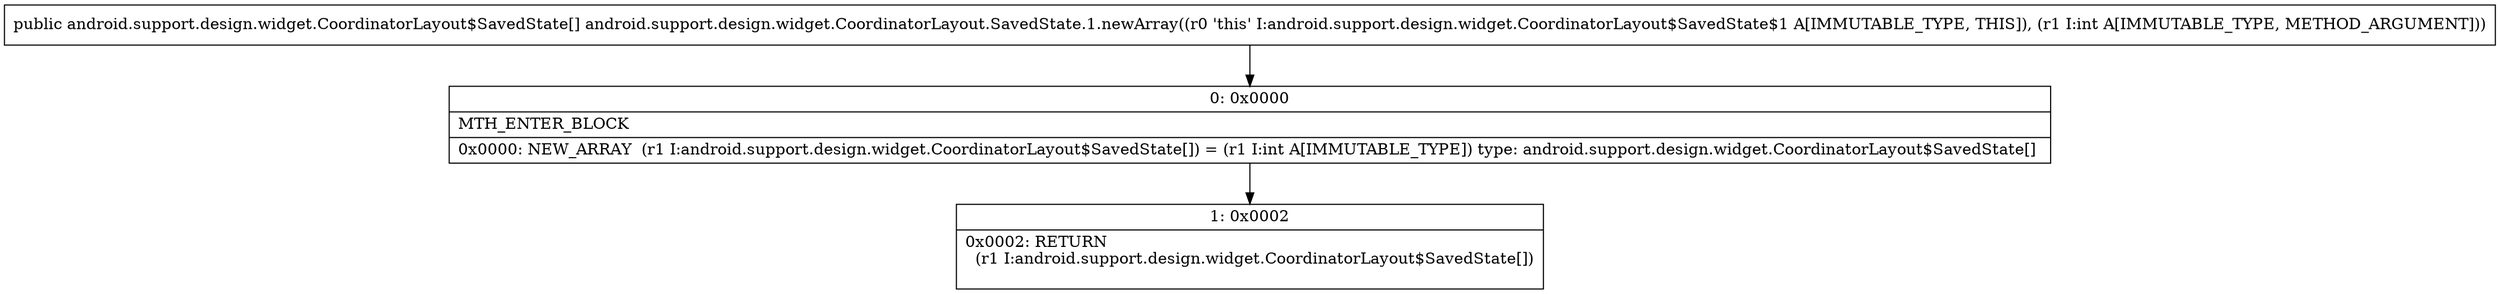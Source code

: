 digraph "CFG forandroid.support.design.widget.CoordinatorLayout.SavedState.1.newArray(I)[Landroid\/support\/design\/widget\/CoordinatorLayout$SavedState;" {
Node_0 [shape=record,label="{0\:\ 0x0000|MTH_ENTER_BLOCK\l|0x0000: NEW_ARRAY  (r1 I:android.support.design.widget.CoordinatorLayout$SavedState[]) = (r1 I:int A[IMMUTABLE_TYPE]) type: android.support.design.widget.CoordinatorLayout$SavedState[] \l}"];
Node_1 [shape=record,label="{1\:\ 0x0002|0x0002: RETURN  \l  (r1 I:android.support.design.widget.CoordinatorLayout$SavedState[])\l \l}"];
MethodNode[shape=record,label="{public android.support.design.widget.CoordinatorLayout$SavedState[] android.support.design.widget.CoordinatorLayout.SavedState.1.newArray((r0 'this' I:android.support.design.widget.CoordinatorLayout$SavedState$1 A[IMMUTABLE_TYPE, THIS]), (r1 I:int A[IMMUTABLE_TYPE, METHOD_ARGUMENT])) }"];
MethodNode -> Node_0;
Node_0 -> Node_1;
}

